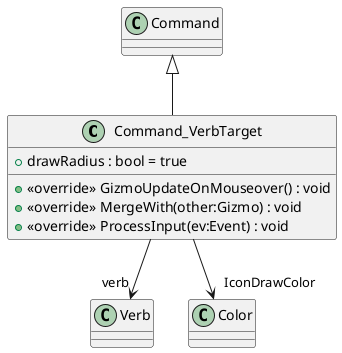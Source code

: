 @startuml
class Command_VerbTarget {
    + drawRadius : bool = true
    + <<override>> GizmoUpdateOnMouseover() : void
    + <<override>> MergeWith(other:Gizmo) : void
    + <<override>> ProcessInput(ev:Event) : void
}
Command <|-- Command_VerbTarget
Command_VerbTarget --> "verb" Verb
Command_VerbTarget --> "IconDrawColor" Color
@enduml
